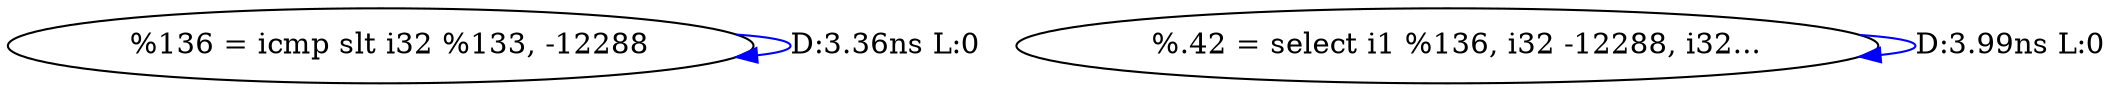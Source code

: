 digraph {
Node0x315c2c0[label="  %136 = icmp slt i32 %133, -12288"];
Node0x315c2c0 -> Node0x315c2c0[label="D:3.36ns L:0",color=blue];
Node0x315c3a0[label="  %.42 = select i1 %136, i32 -12288, i32..."];
Node0x315c3a0 -> Node0x315c3a0[label="D:3.99ns L:0",color=blue];
}
